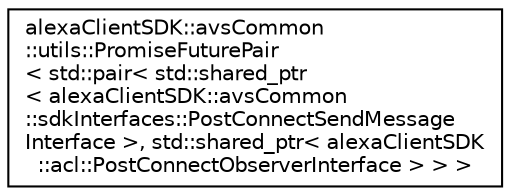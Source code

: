 digraph "Graphical Class Hierarchy"
{
  edge [fontname="Helvetica",fontsize="10",labelfontname="Helvetica",labelfontsize="10"];
  node [fontname="Helvetica",fontsize="10",shape=record];
  rankdir="LR";
  Node0 [label="alexaClientSDK::avsCommon\l::utils::PromiseFuturePair\l\< std::pair\< std::shared_ptr\l\< alexaClientSDK::avsCommon\l::sdkInterfaces::PostConnectSendMessage\lInterface \>, std::shared_ptr\< alexaClientSDK\l::acl::PostConnectObserverInterface \> \> \>",height=0.2,width=0.4,color="black", fillcolor="white", style="filled",URL="$classalexa_client_s_d_k_1_1avs_common_1_1utils_1_1_promise_future_pair.html"];
}
